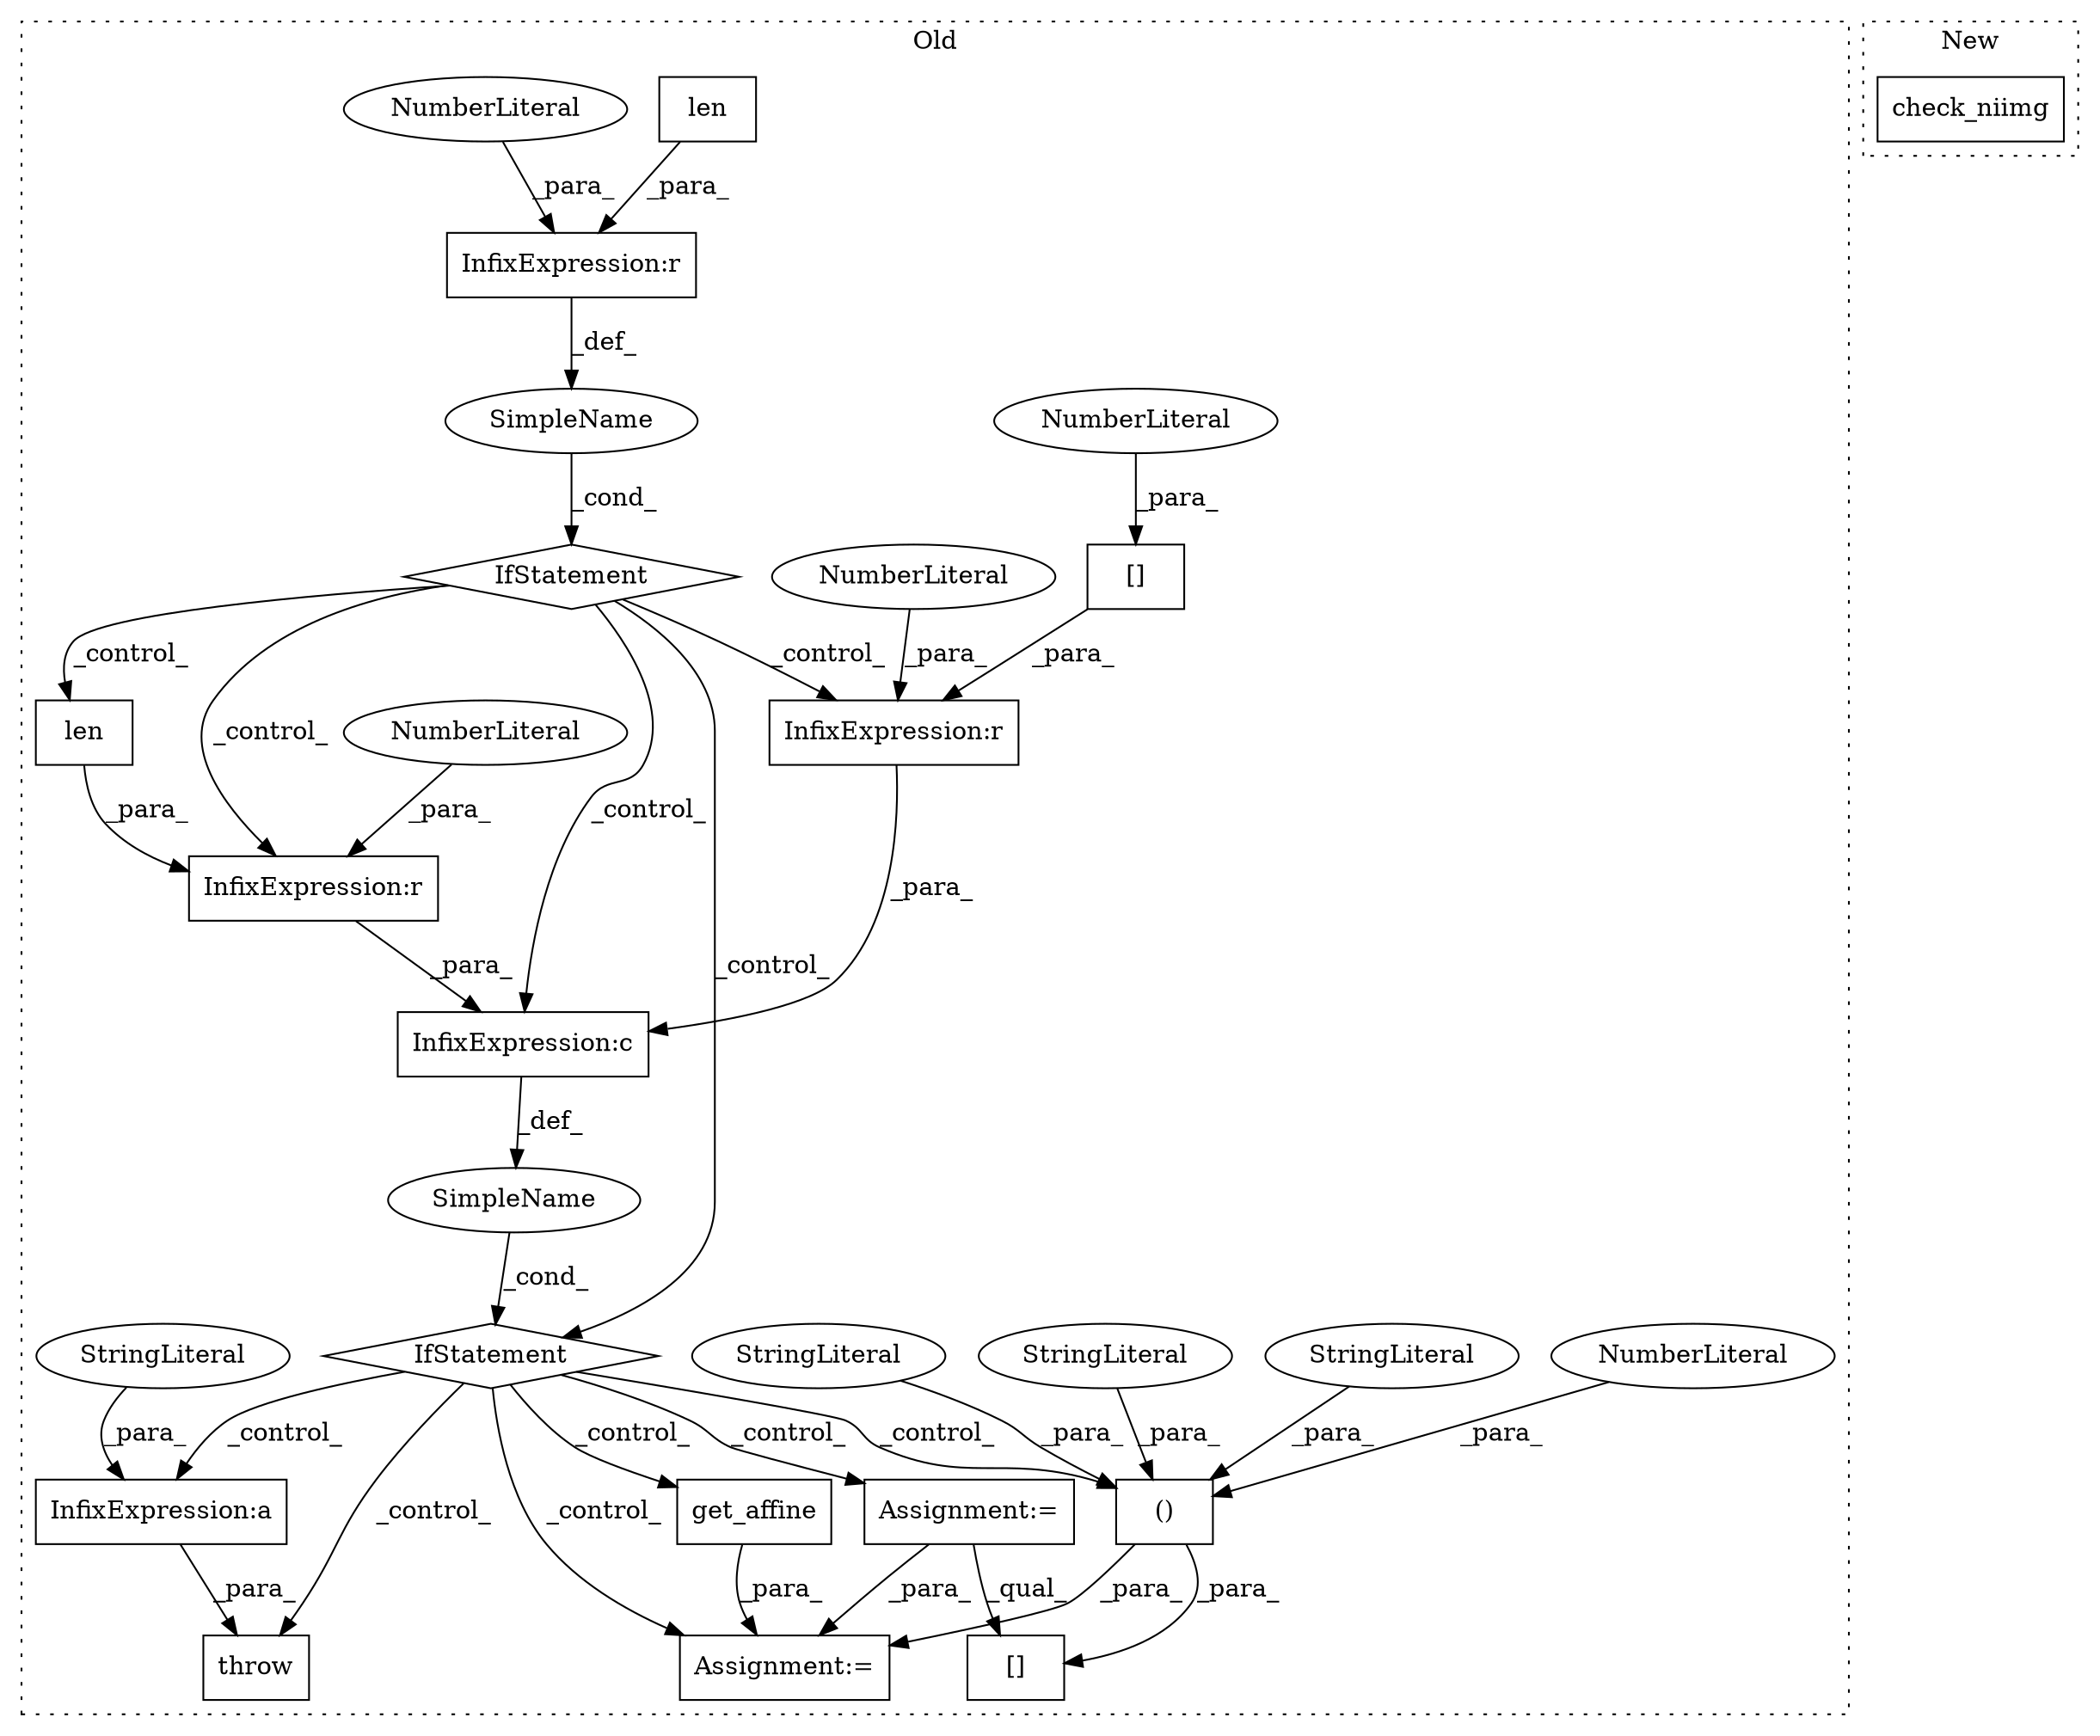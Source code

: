 digraph G {
subgraph cluster0 {
1 [label="[]" a="2" s="1519,1619" l="12,2" shape="box"];
3 [label="()" a="106" s="1531" l="88" shape="box"];
4 [label="SimpleName" a="42" s="" l="" shape="ellipse"];
5 [label="InfixExpression:c" a="27" s="1398" l="4" shape="box"];
6 [label="len" a="32" s="1334,1343" l="4,1" shape="box"];
7 [label="IfStatement" a="25" s="1377,1417" l="4,2" shape="diamond"];
8 [label="len" a="32" s="1382,1391" l="4,1" shape="box"];
9 [label="IfStatement" a="25" s="1330,1349" l="4,2" shape="diamond"];
10 [label="InfixExpression:a" a="27" s="1735" l="10" shape="box"];
11 [label="NumberLiteral" a="34" s="1531" l="1" shape="ellipse"];
12 [label="SimpleName" a="42" s="" l="" shape="ellipse"];
13 [label="StringLiteral" a="45" s="1667" l="68" shape="ellipse"];
14 [label="StringLiteral" a="45" s="1574" l="16" shape="ellipse"];
15 [label="StringLiteral" a="45" s="1603" l="16" shape="ellipse"];
16 [label="StringLiteral" a="45" s="1545" l="16" shape="ellipse"];
17 [label="get_affine" a="32" s="1474" l="12" shape="box"];
18 [label="InfixExpression:r" a="27" s="1392" l="4" shape="box"];
19 [label="NumberLiteral" a="34" s="1396" l="1" shape="ellipse"];
20 [label="InfixExpression:r" a="27" s="1344" l="4" shape="box"];
21 [label="NumberLiteral" a="34" s="1348" l="1" shape="ellipse"];
22 [label="InfixExpression:r" a="27" s="1411" l="4" shape="box"];
23 [label="[]" a="2" s="1403,1410" l="6,1" shape="box"];
24 [label="NumberLiteral" a="34" s="1415" l="1" shape="ellipse"];
25 [label="NumberLiteral" a="34" s="1409" l="1" shape="ellipse"];
26 [label="throw" a="53" s="1651" l="6" shape="box"];
27 [label="Assignment:=" a="7" s="1431" l="1" shape="box"];
28 [label="Assignment:=" a="7" s="1499" l="1" shape="box"];
label = "Old";
style="dotted";
}
subgraph cluster1 {
2 [label="check_niimg" a="32" s="3223,3242" l="12,1" shape="box"];
label = "New";
style="dotted";
}
3 -> 28 [label="_para_"];
3 -> 1 [label="_para_"];
4 -> 9 [label="_cond_"];
5 -> 12 [label="_def_"];
6 -> 20 [label="_para_"];
7 -> 27 [label="_control_"];
7 -> 10 [label="_control_"];
7 -> 28 [label="_control_"];
7 -> 17 [label="_control_"];
7 -> 3 [label="_control_"];
7 -> 26 [label="_control_"];
8 -> 18 [label="_para_"];
9 -> 22 [label="_control_"];
9 -> 8 [label="_control_"];
9 -> 7 [label="_control_"];
9 -> 5 [label="_control_"];
9 -> 18 [label="_control_"];
10 -> 26 [label="_para_"];
11 -> 3 [label="_para_"];
12 -> 7 [label="_cond_"];
13 -> 10 [label="_para_"];
14 -> 3 [label="_para_"];
15 -> 3 [label="_para_"];
16 -> 3 [label="_para_"];
17 -> 28 [label="_para_"];
18 -> 5 [label="_para_"];
19 -> 18 [label="_para_"];
20 -> 4 [label="_def_"];
21 -> 20 [label="_para_"];
22 -> 5 [label="_para_"];
23 -> 22 [label="_para_"];
24 -> 22 [label="_para_"];
25 -> 23 [label="_para_"];
27 -> 28 [label="_para_"];
27 -> 1 [label="_qual_"];
}